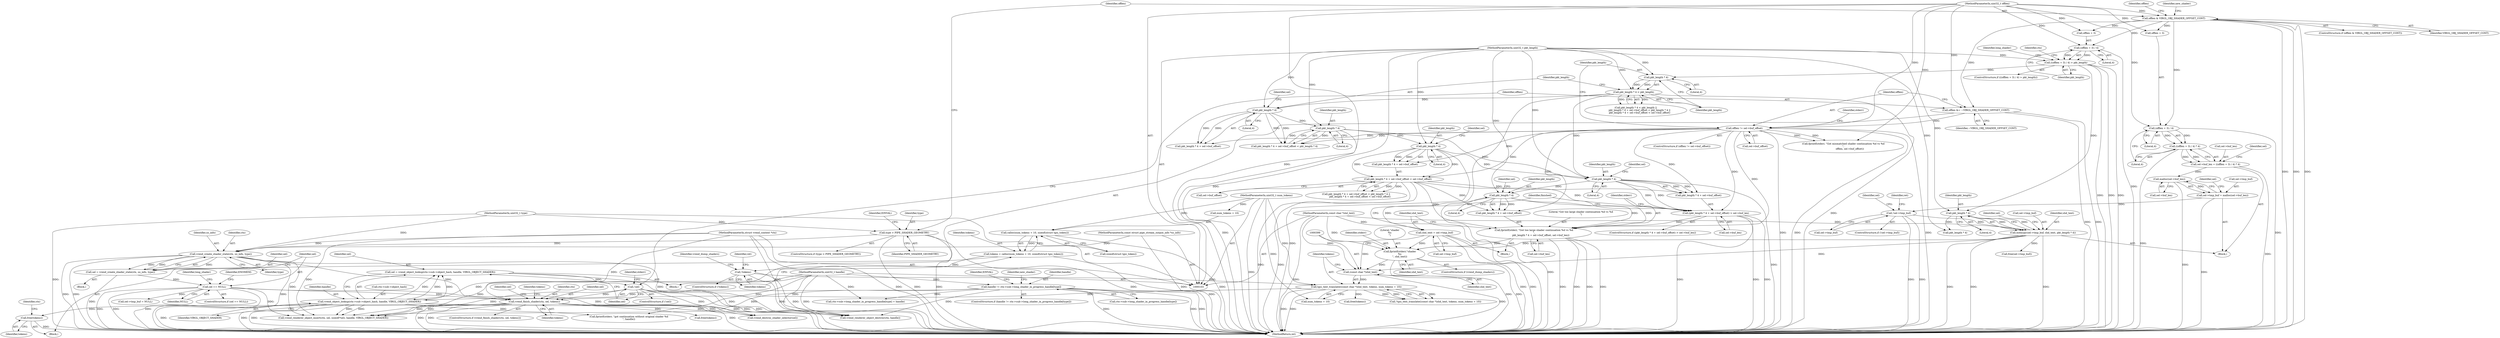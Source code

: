 digraph "0_virglrenderer_93761787b29f37fa627dea9082cdfc1a1ec608d6@API" {
"1000435" [label="(Call,free(tokens))"];
"1000413" [label="(Call,vrend_finish_shader(ctx, sel, tokens))"];
"1000188" [label="(Call,vrend_create_shader_state(ctx, so_info, type))"];
"1000104" [label="(MethodParameterIn,struct vrend_context *ctx)"];
"1000106" [label="(MethodParameterIn,const struct pipe_stream_output_info *so_info)"];
"1000132" [label="(Call,type > PIPE_SHADER_GEOMETRY)"];
"1000110" [label="(MethodParameterIn,uint32_t type)"];
"1000193" [label="(Call,sel == NULL)"];
"1000186" [label="(Call,sel = vrend_create_shader_state(ctx, so_info, type))"];
"1000271" [label="(Call,!sel)"];
"1000260" [label="(Call,sel = vrend_object_lookup(ctx->sub->object_hash, handle, VIRGL_OBJECT_SHADER))"];
"1000262" [label="(Call,vrend_object_lookup(ctx->sub->object_hash, handle, VIRGL_OBJECT_SHADER))"];
"1000172" [label="(Call,handle != ctx->sub->long_shader_in_progress_handle[type])"];
"1000105" [label="(MethodParameterIn,uint32_t handle)"];
"1000397" [label="(Call,tgsi_text_translate((const char *)shd_text, tokens, num_tokens + 10))"];
"1000398" [label="(Call,(const char *)shd_text)"];
"1000364" [label="(Call,shd_text = sel->tmp_buf)"];
"1000107" [label="(MethodParameterIn,const char *shd_text)"];
"1000391" [label="(Call,fprintf(stderr,\"shader\n%s\n\", shd_text))"];
"1000351" [label="(Call,fprintf(stderr, \"Got too large shader continuation %d vs %d\n\",\n                  pkt_length * 4 + sel->buf_offset, sel->buf_len))"];
"1000355" [label="(Call,pkt_length * 4)"];
"1000341" [label="(Call,pkt_length * 4)"];
"1000305" [label="(Call,pkt_length * 4 < pkt_length)"];
"1000306" [label="(Call,pkt_length * 4)"];
"1000146" [label="(Call,((offlen + 3) / 4) > pkt_length)"];
"1000147" [label="(Call,(offlen + 3) / 4)"];
"1000138" [label="(Call,offlen & VIRGL_OBJ_SHADER_OFFSET_CONT)"];
"1000108" [label="(MethodParameterIn,uint32_t offlen)"];
"1000111" [label="(MethodParameterIn,uint32_t pkt_length)"];
"1000324" [label="(Call,pkt_length * 4)"];
"1000319" [label="(Call,pkt_length * 4)"];
"1000313" [label="(Call,pkt_length * 4)"];
"1000322" [label="(Call,pkt_length * 4 + sel->buf_offset < sel->buf_offset)"];
"1000286" [label="(Call,offlen != sel->buf_offset)"];
"1000282" [label="(Call,offlen &= ~VIRGL_OBJ_SHADER_OFFSET_CONT)"];
"1000339" [label="(Call,(pkt_length * 4 + sel->buf_offset) > sel->buf_len)"];
"1000230" [label="(Call,memcpy(sel->tmp_buf, shd_text, pkt_length * 4))"];
"1000221" [label="(Call,!sel->tmp_buf)"];
"1000212" [label="(Call,sel->tmp_buf = malloc(sel->buf_len))"];
"1000216" [label="(Call,malloc(sel->buf_len))"];
"1000201" [label="(Call,sel->buf_len = ((offlen + 3) / 4) * 4)"];
"1000205" [label="(Call,((offlen + 3) / 4) * 4)"];
"1000206" [label="(Call,(offlen + 3) / 4)"];
"1000235" [label="(Call,pkt_length * 4)"];
"1000382" [label="(Call,!tokens)"];
"1000373" [label="(Call,tokens = calloc(num_tokens + 10, sizeof(struct tgsi_token)))"];
"1000375" [label="(Call,calloc(num_tokens + 10, sizeof(struct tgsi_token)))"];
"1000109" [label="(MethodParameterIn,uint32_t num_tokens)"];
"1000412" [label="(ControlStructure,if (vrend_finish_shader(ctx, sel, tokens)))"];
"1000188" [label="(Call,vrend_create_shader_state(ctx, so_info, type))"];
"1000131" [label="(ControlStructure,if (type > PIPE_SHADER_GEOMETRY))"];
"1000343" [label="(Literal,4)"];
"1000347" [label="(Call,sel->buf_len)"];
"1000390" [label="(Identifier,vrend_dump_shaders)"];
"1000326" [label="(Literal,4)"];
"1000323" [label="(Call,pkt_length * 4 + sel->buf_offset)"];
"1000419" [label="(Identifier,tokens)"];
"1000194" [label="(Identifier,sel)"];
"1000414" [label="(Identifier,ctx)"];
"1000413" [label="(Call,vrend_finish_shader(ctx, sel, tokens))"];
"1000145" [label="(ControlStructure,if (((offlen + 3) / 4) > pkt_length))"];
"1000311" [label="(Call,pkt_length * 4 + sel->buf_offset < pkt_length * 4)"];
"1000338" [label="(ControlStructure,if ((pkt_length * 4 + sel->buf_offset) > sel->buf_len))"];
"1000206" [label="(Call,(offlen + 3) / 4)"];
"1000435" [label="(Call,free(tokens))"];
"1000189" [label="(Identifier,ctx)"];
"1000357" [label="(Literal,4)"];
"1000240" [label="(Identifier,sel)"];
"1000223" [label="(Identifier,sel)"];
"1000354" [label="(Call,pkt_length * 4 + sel->buf_offset)"];
"1000138" [label="(Call,offlen & VIRGL_OBJ_SHADER_OFFSET_CONT)"];
"1000310" [label="(Call,pkt_length * 4 + sel->buf_offset < pkt_length * 4 ||\n          pkt_length * 4 + sel->buf_offset < sel->buf_offset)"];
"1000271" [label="(Call,!sel)"];
"1000351" [label="(Call,fprintf(stderr, \"Got too large shader continuation %d vs %d\n\",\n                  pkt_length * 4 + sel->buf_offset, sel->buf_len))"];
"1000309" [label="(Identifier,pkt_length)"];
"1000105" [label="(MethodParameterIn,uint32_t handle)"];
"1000286" [label="(Call,offlen != sel->buf_offset)"];
"1000221" [label="(Call,!sel->tmp_buf)"];
"1000222" [label="(Call,sel->tmp_buf)"];
"1000345" [label="(Identifier,sel)"];
"1000268" [label="(Identifier,handle)"];
"1000383" [label="(Identifier,tokens)"];
"1000231" [label="(Call,sel->tmp_buf)"];
"1000305" [label="(Call,pkt_length * 4 < pkt_length)"];
"1000146" [label="(Call,((offlen + 3) / 4) > pkt_length)"];
"1000400" [label="(Identifier,shd_text)"];
"1000353" [label="(Literal,\"Got too large shader continuation %d vs %d\n\")"];
"1000182" [label="(Identifier,EINVAL)"];
"1000109" [label="(MethodParameterIn,uint32_t num_tokens)"];
"1000393" [label="(Literal,\"shader\n%s\n\")"];
"1000339" [label="(Call,(pkt_length * 4 + sel->buf_offset) > sel->buf_len)"];
"1000111" [label="(MethodParameterIn,uint32_t pkt_length)"];
"1000217" [label="(Call,sel->buf_len)"];
"1000430" [label="(Call,sel->tmp_buf = NULL)"];
"1000370" [label="(Identifier,finished)"];
"1000314" [label="(Identifier,pkt_length)"];
"1000184" [label="(Identifier,new_shader)"];
"1000205" [label="(Call,((offlen + 3) / 4) * 4)"];
"1000330" [label="(Call,sel->buf_offset)"];
"1000211" [label="(Literal,4)"];
"1000391" [label="(Call,fprintf(stderr,\"shader\n%s\n\", shd_text))"];
"1000187" [label="(Identifier,sel)"];
"1000142" [label="(Identifier,new_shader)"];
"1000397" [label="(Call,tgsi_text_translate((const char *)shd_text, tokens, num_tokens + 10))"];
"1000355" [label="(Call,pkt_length * 4)"];
"1000213" [label="(Call,sel->tmp_buf)"];
"1000306" [label="(Call,pkt_length * 4)"];
"1000192" [label="(ControlStructure,if (sel == NULL))"];
"1000214" [label="(Identifier,sel)"];
"1000328" [label="(Identifier,sel)"];
"1000283" [label="(Identifier,offlen)"];
"1000382" [label="(Call,!tokens)"];
"1000307" [label="(Identifier,pkt_length)"];
"1000232" [label="(Identifier,sel)"];
"1000389" [label="(ControlStructure,if (vrend_dump_shaders))"];
"1000242" [label="(Call,pkt_length * 4)"];
"1000230" [label="(Call,memcpy(sel->tmp_buf, shd_text, pkt_length * 4))"];
"1000304" [label="(Call,pkt_length * 4 < pkt_length ||\n          pkt_length * 4 + sel->buf_offset < pkt_length * 4 ||\n          pkt_length * 4 + sel->buf_offset < sel->buf_offset)"];
"1000195" [label="(Identifier,NULL)"];
"1000137" [label="(ControlStructure,if (offlen & VIRGL_OBJ_SHADER_OFFSET_CONT))"];
"1000207" [label="(Call,offlen + 3)"];
"1000317" [label="(Identifier,sel)"];
"1000364" [label="(Call,shd_text = sel->tmp_buf)"];
"1000292" [label="(Call,fprintf(stderr, \"Got mismatched shader continuation %d vs %d\n\",\n                 offlen, sel->buf_offset))"];
"1000262" [label="(Call,vrend_object_lookup(ctx->sub->object_hash, handle, VIRGL_OBJECT_SHADER))"];
"1000342" [label="(Identifier,pkt_length)"];
"1000110" [label="(MethodParameterIn,uint32_t type)"];
"1000236" [label="(Identifier,pkt_length)"];
"1000149" [label="(Identifier,offlen)"];
"1000398" [label="(Call,(const char *)shd_text)"];
"1000270" [label="(ControlStructure,if (!sel))"];
"1000160" [label="(Identifier,ctx)"];
"1000272" [label="(Identifier,sel)"];
"1000134" [label="(Identifier,PIPE_SHADER_GEOMETRY)"];
"1000132" [label="(Call,type > PIPE_SHADER_GEOMETRY)"];
"1000476" [label="(Call,vrend_renderer_object_destroy(ctx, handle))"];
"1000174" [label="(Call,ctx->sub->long_shader_in_progress_handle[type])"];
"1000235" [label="(Call,pkt_length * 4)"];
"1000375" [label="(Call,calloc(num_tokens + 10, sizeof(struct tgsi_token)))"];
"1000376" [label="(Call,num_tokens + 10)"];
"1000171" [label="(ControlStructure,if (handle != ctx->sub->long_shader_in_progress_handle[type]))"];
"1000133" [label="(Identifier,type)"];
"1000394" [label="(Identifier,shd_text)"];
"1000237" [label="(Literal,4)"];
"1000261" [label="(Identifier,sel)"];
"1000293" [label="(Identifier,stderr)"];
"1000401" [label="(Identifier,tokens)"];
"1000260" [label="(Call,sel = vrend_object_lookup(ctx->sub->object_hash, handle, VIRGL_OBJECT_SHADER))"];
"1000392" [label="(Identifier,stderr)"];
"1000152" [label="(Identifier,pkt_length)"];
"1000201" [label="(Call,sel->buf_len = ((offlen + 3) / 4) * 4)"];
"1000259" [label="(Block,)"];
"1000200" [label="(Block,)"];
"1000415" [label="(Identifier,sel)"];
"1000282" [label="(Call,offlen &= ~VIRGL_OBJ_SHADER_OFFSET_CONT)"];
"1000321" [label="(Literal,4)"];
"1000220" [label="(ControlStructure,if (!sel->tmp_buf))"];
"1000104" [label="(MethodParameterIn,struct vrend_context *ctx)"];
"1000322" [label="(Call,pkt_length * 4 + sel->buf_offset < sel->buf_offset)"];
"1000312" [label="(Call,pkt_length * 4 + sel->buf_offset)"];
"1000173" [label="(Identifier,handle)"];
"1000234" [label="(Identifier,shd_text)"];
"1000140" [label="(Identifier,VIRGL_OBJ_SHADER_OFFSET_CONT)"];
"1000284" [label="(Identifier,~VIRGL_OBJ_SHADER_OFFSET_CONT)"];
"1000148" [label="(Call,offlen + 3)"];
"1000313" [label="(Call,pkt_length * 4)"];
"1000315" [label="(Literal,4)"];
"1000325" [label="(Identifier,pkt_length)"];
"1000416" [label="(Identifier,tokens)"];
"1000191" [label="(Identifier,type)"];
"1000441" [label="(Identifier,ctx)"];
"1000426" [label="(Call,free(sel->tmp_buf))"];
"1000193" [label="(Call,sel == NULL)"];
"1000287" [label="(Identifier,offlen)"];
"1000436" [label="(Identifier,tokens)"];
"1000185" [label="(Block,)"];
"1000324" [label="(Call,pkt_length * 4)"];
"1000216" [label="(Call,malloc(sel->buf_len))"];
"1000308" [label="(Literal,4)"];
"1000263" [label="(Call,ctx->sub->object_hash)"];
"1000451" [label="(Call,vrend_renderer_object_insert(ctx, sel, sizeof(*sel), handle, VIRGL_OBJECT_SHADER))"];
"1000269" [label="(Identifier,VIRGL_OBJECT_SHADER)"];
"1000381" [label="(ControlStructure,if (!tokens))"];
"1000245" [label="(Call,ctx->sub->long_shader_in_progress_handle[type] = handle)"];
"1000386" [label="(Identifier,ret)"];
"1000197" [label="(Identifier,ENOMEM)"];
"1000190" [label="(Identifier,so_info)"];
"1000356" [label="(Identifier,pkt_length)"];
"1000107" [label="(MethodParameterIn,const char *shd_text)"];
"1000374" [label="(Identifier,tokens)"];
"1000406" [label="(Call,free(tokens))"];
"1000473" [label="(Call,vrend_destroy_shader_selector(sel))"];
"1000365" [label="(Identifier,shd_text)"];
"1000373" [label="(Call,tokens = calloc(num_tokens + 10, sizeof(struct tgsi_token)))"];
"1000396" [label="(Call,!tgsi_text_translate((const char *)shd_text, tokens, num_tokens + 10))"];
"1000274" [label="(Call,fprintf(stderr, \"got continuation without original shader %d\n\", handle))"];
"1000428" [label="(Identifier,sel)"];
"1000154" [label="(Identifier,long_shader)"];
"1000418" [label="(Call,free(tokens))"];
"1000210" [label="(Literal,4)"];
"1000481" [label="(MethodReturn,int)"];
"1000147" [label="(Call,(offlen + 3) / 4)"];
"1000402" [label="(Call,num_tokens + 10)"];
"1000371" [label="(Block,)"];
"1000186" [label="(Call,sel = vrend_create_shader_state(ctx, so_info, type))"];
"1000341" [label="(Call,pkt_length * 4)"];
"1000172" [label="(Call,handle != ctx->sub->long_shader_in_progress_handle[type])"];
"1000340" [label="(Call,pkt_length * 4 + sel->buf_offset)"];
"1000350" [label="(Block,)"];
"1000106" [label="(MethodParameterIn,const struct pipe_stream_output_info *so_info)"];
"1000202" [label="(Call,sel->buf_len)"];
"1000212" [label="(Call,sel->tmp_buf = malloc(sel->buf_len))"];
"1000151" [label="(Literal,4)"];
"1000139" [label="(Identifier,offlen)"];
"1000199" [label="(Identifier,long_shader)"];
"1000359" [label="(Identifier,sel)"];
"1000108" [label="(MethodParameterIn,uint32_t offlen)"];
"1000227" [label="(Identifier,ret)"];
"1000379" [label="(Call,sizeof(struct tgsi_token))"];
"1000319" [label="(Call,pkt_length * 4)"];
"1000352" [label="(Identifier,stderr)"];
"1000361" [label="(Call,sel->buf_len)"];
"1000275" [label="(Identifier,stderr)"];
"1000366" [label="(Call,sel->tmp_buf)"];
"1000285" [label="(ControlStructure,if (offlen != sel->buf_offset))"];
"1000320" [label="(Identifier,pkt_length)"];
"1000288" [label="(Call,sel->buf_offset)"];
"1000136" [label="(Identifier,EINVAL)"];
"1000435" -> "1000371"  [label="AST: "];
"1000435" -> "1000436"  [label="CFG: "];
"1000436" -> "1000435"  [label="AST: "];
"1000441" -> "1000435"  [label="CFG: "];
"1000435" -> "1000481"  [label="DDG: "];
"1000413" -> "1000435"  [label="DDG: "];
"1000413" -> "1000412"  [label="AST: "];
"1000413" -> "1000416"  [label="CFG: "];
"1000414" -> "1000413"  [label="AST: "];
"1000415" -> "1000413"  [label="AST: "];
"1000416" -> "1000413"  [label="AST: "];
"1000419" -> "1000413"  [label="CFG: "];
"1000428" -> "1000413"  [label="CFG: "];
"1000413" -> "1000481"  [label="DDG: "];
"1000413" -> "1000481"  [label="DDG: "];
"1000413" -> "1000481"  [label="DDG: "];
"1000188" -> "1000413"  [label="DDG: "];
"1000104" -> "1000413"  [label="DDG: "];
"1000193" -> "1000413"  [label="DDG: "];
"1000271" -> "1000413"  [label="DDG: "];
"1000397" -> "1000413"  [label="DDG: "];
"1000413" -> "1000418"  [label="DDG: "];
"1000413" -> "1000451"  [label="DDG: "];
"1000413" -> "1000451"  [label="DDG: "];
"1000413" -> "1000473"  [label="DDG: "];
"1000413" -> "1000476"  [label="DDG: "];
"1000188" -> "1000186"  [label="AST: "];
"1000188" -> "1000191"  [label="CFG: "];
"1000189" -> "1000188"  [label="AST: "];
"1000190" -> "1000188"  [label="AST: "];
"1000191" -> "1000188"  [label="AST: "];
"1000186" -> "1000188"  [label="CFG: "];
"1000188" -> "1000481"  [label="DDG: "];
"1000188" -> "1000481"  [label="DDG: "];
"1000188" -> "1000481"  [label="DDG: "];
"1000188" -> "1000186"  [label="DDG: "];
"1000188" -> "1000186"  [label="DDG: "];
"1000188" -> "1000186"  [label="DDG: "];
"1000104" -> "1000188"  [label="DDG: "];
"1000106" -> "1000188"  [label="DDG: "];
"1000132" -> "1000188"  [label="DDG: "];
"1000110" -> "1000188"  [label="DDG: "];
"1000188" -> "1000451"  [label="DDG: "];
"1000188" -> "1000476"  [label="DDG: "];
"1000104" -> "1000103"  [label="AST: "];
"1000104" -> "1000481"  [label="DDG: "];
"1000104" -> "1000451"  [label="DDG: "];
"1000104" -> "1000476"  [label="DDG: "];
"1000106" -> "1000103"  [label="AST: "];
"1000106" -> "1000481"  [label="DDG: "];
"1000132" -> "1000131"  [label="AST: "];
"1000132" -> "1000134"  [label="CFG: "];
"1000133" -> "1000132"  [label="AST: "];
"1000134" -> "1000132"  [label="AST: "];
"1000136" -> "1000132"  [label="CFG: "];
"1000139" -> "1000132"  [label="CFG: "];
"1000132" -> "1000481"  [label="DDG: "];
"1000132" -> "1000481"  [label="DDG: "];
"1000132" -> "1000481"  [label="DDG: "];
"1000110" -> "1000132"  [label="DDG: "];
"1000110" -> "1000103"  [label="AST: "];
"1000110" -> "1000481"  [label="DDG: "];
"1000193" -> "1000192"  [label="AST: "];
"1000193" -> "1000195"  [label="CFG: "];
"1000194" -> "1000193"  [label="AST: "];
"1000195" -> "1000193"  [label="AST: "];
"1000197" -> "1000193"  [label="CFG: "];
"1000199" -> "1000193"  [label="CFG: "];
"1000193" -> "1000481"  [label="DDG: "];
"1000193" -> "1000481"  [label="DDG: "];
"1000193" -> "1000481"  [label="DDG: "];
"1000186" -> "1000193"  [label="DDG: "];
"1000193" -> "1000430"  [label="DDG: "];
"1000193" -> "1000451"  [label="DDG: "];
"1000193" -> "1000473"  [label="DDG: "];
"1000186" -> "1000185"  [label="AST: "];
"1000187" -> "1000186"  [label="AST: "];
"1000194" -> "1000186"  [label="CFG: "];
"1000186" -> "1000481"  [label="DDG: "];
"1000271" -> "1000270"  [label="AST: "];
"1000271" -> "1000272"  [label="CFG: "];
"1000272" -> "1000271"  [label="AST: "];
"1000275" -> "1000271"  [label="CFG: "];
"1000283" -> "1000271"  [label="CFG: "];
"1000271" -> "1000481"  [label="DDG: "];
"1000271" -> "1000481"  [label="DDG: "];
"1000260" -> "1000271"  [label="DDG: "];
"1000271" -> "1000451"  [label="DDG: "];
"1000271" -> "1000473"  [label="DDG: "];
"1000260" -> "1000259"  [label="AST: "];
"1000260" -> "1000262"  [label="CFG: "];
"1000261" -> "1000260"  [label="AST: "];
"1000262" -> "1000260"  [label="AST: "];
"1000272" -> "1000260"  [label="CFG: "];
"1000260" -> "1000481"  [label="DDG: "];
"1000262" -> "1000260"  [label="DDG: "];
"1000262" -> "1000260"  [label="DDG: "];
"1000262" -> "1000260"  [label="DDG: "];
"1000262" -> "1000269"  [label="CFG: "];
"1000263" -> "1000262"  [label="AST: "];
"1000268" -> "1000262"  [label="AST: "];
"1000269" -> "1000262"  [label="AST: "];
"1000262" -> "1000481"  [label="DDG: "];
"1000262" -> "1000481"  [label="DDG: "];
"1000262" -> "1000481"  [label="DDG: "];
"1000172" -> "1000262"  [label="DDG: "];
"1000105" -> "1000262"  [label="DDG: "];
"1000262" -> "1000274"  [label="DDG: "];
"1000262" -> "1000451"  [label="DDG: "];
"1000262" -> "1000451"  [label="DDG: "];
"1000262" -> "1000476"  [label="DDG: "];
"1000172" -> "1000171"  [label="AST: "];
"1000172" -> "1000174"  [label="CFG: "];
"1000173" -> "1000172"  [label="AST: "];
"1000174" -> "1000172"  [label="AST: "];
"1000182" -> "1000172"  [label="CFG: "];
"1000184" -> "1000172"  [label="CFG: "];
"1000172" -> "1000481"  [label="DDG: "];
"1000172" -> "1000481"  [label="DDG: "];
"1000172" -> "1000481"  [label="DDG: "];
"1000105" -> "1000172"  [label="DDG: "];
"1000172" -> "1000245"  [label="DDG: "];
"1000172" -> "1000451"  [label="DDG: "];
"1000172" -> "1000476"  [label="DDG: "];
"1000105" -> "1000103"  [label="AST: "];
"1000105" -> "1000481"  [label="DDG: "];
"1000105" -> "1000245"  [label="DDG: "];
"1000105" -> "1000274"  [label="DDG: "];
"1000105" -> "1000451"  [label="DDG: "];
"1000105" -> "1000476"  [label="DDG: "];
"1000397" -> "1000396"  [label="AST: "];
"1000397" -> "1000402"  [label="CFG: "];
"1000398" -> "1000397"  [label="AST: "];
"1000401" -> "1000397"  [label="AST: "];
"1000402" -> "1000397"  [label="AST: "];
"1000396" -> "1000397"  [label="CFG: "];
"1000397" -> "1000481"  [label="DDG: "];
"1000397" -> "1000481"  [label="DDG: "];
"1000397" -> "1000396"  [label="DDG: "];
"1000397" -> "1000396"  [label="DDG: "];
"1000397" -> "1000396"  [label="DDG: "];
"1000398" -> "1000397"  [label="DDG: "];
"1000382" -> "1000397"  [label="DDG: "];
"1000109" -> "1000397"  [label="DDG: "];
"1000397" -> "1000406"  [label="DDG: "];
"1000398" -> "1000400"  [label="CFG: "];
"1000399" -> "1000398"  [label="AST: "];
"1000400" -> "1000398"  [label="AST: "];
"1000401" -> "1000398"  [label="CFG: "];
"1000398" -> "1000481"  [label="DDG: "];
"1000364" -> "1000398"  [label="DDG: "];
"1000391" -> "1000398"  [label="DDG: "];
"1000230" -> "1000398"  [label="DDG: "];
"1000107" -> "1000398"  [label="DDG: "];
"1000364" -> "1000350"  [label="AST: "];
"1000364" -> "1000366"  [label="CFG: "];
"1000365" -> "1000364"  [label="AST: "];
"1000366" -> "1000364"  [label="AST: "];
"1000370" -> "1000364"  [label="CFG: "];
"1000364" -> "1000481"  [label="DDG: "];
"1000364" -> "1000481"  [label="DDG: "];
"1000107" -> "1000364"  [label="DDG: "];
"1000364" -> "1000391"  [label="DDG: "];
"1000107" -> "1000103"  [label="AST: "];
"1000107" -> "1000481"  [label="DDG: "];
"1000107" -> "1000230"  [label="DDG: "];
"1000107" -> "1000391"  [label="DDG: "];
"1000391" -> "1000389"  [label="AST: "];
"1000391" -> "1000394"  [label="CFG: "];
"1000392" -> "1000391"  [label="AST: "];
"1000393" -> "1000391"  [label="AST: "];
"1000394" -> "1000391"  [label="AST: "];
"1000399" -> "1000391"  [label="CFG: "];
"1000391" -> "1000481"  [label="DDG: "];
"1000391" -> "1000481"  [label="DDG: "];
"1000351" -> "1000391"  [label="DDG: "];
"1000230" -> "1000391"  [label="DDG: "];
"1000351" -> "1000350"  [label="AST: "];
"1000351" -> "1000361"  [label="CFG: "];
"1000352" -> "1000351"  [label="AST: "];
"1000353" -> "1000351"  [label="AST: "];
"1000354" -> "1000351"  [label="AST: "];
"1000361" -> "1000351"  [label="AST: "];
"1000365" -> "1000351"  [label="CFG: "];
"1000351" -> "1000481"  [label="DDG: "];
"1000351" -> "1000481"  [label="DDG: "];
"1000351" -> "1000481"  [label="DDG: "];
"1000351" -> "1000481"  [label="DDG: "];
"1000355" -> "1000351"  [label="DDG: "];
"1000355" -> "1000351"  [label="DDG: "];
"1000322" -> "1000351"  [label="DDG: "];
"1000286" -> "1000351"  [label="DDG: "];
"1000339" -> "1000351"  [label="DDG: "];
"1000355" -> "1000354"  [label="AST: "];
"1000355" -> "1000357"  [label="CFG: "];
"1000356" -> "1000355"  [label="AST: "];
"1000357" -> "1000355"  [label="AST: "];
"1000359" -> "1000355"  [label="CFG: "];
"1000355" -> "1000481"  [label="DDG: "];
"1000355" -> "1000354"  [label="DDG: "];
"1000355" -> "1000354"  [label="DDG: "];
"1000341" -> "1000355"  [label="DDG: "];
"1000111" -> "1000355"  [label="DDG: "];
"1000341" -> "1000340"  [label="AST: "];
"1000341" -> "1000343"  [label="CFG: "];
"1000342" -> "1000341"  [label="AST: "];
"1000343" -> "1000341"  [label="AST: "];
"1000345" -> "1000341"  [label="CFG: "];
"1000341" -> "1000481"  [label="DDG: "];
"1000341" -> "1000339"  [label="DDG: "];
"1000341" -> "1000339"  [label="DDG: "];
"1000341" -> "1000340"  [label="DDG: "];
"1000341" -> "1000340"  [label="DDG: "];
"1000305" -> "1000341"  [label="DDG: "];
"1000324" -> "1000341"  [label="DDG: "];
"1000319" -> "1000341"  [label="DDG: "];
"1000111" -> "1000341"  [label="DDG: "];
"1000305" -> "1000304"  [label="AST: "];
"1000305" -> "1000309"  [label="CFG: "];
"1000306" -> "1000305"  [label="AST: "];
"1000309" -> "1000305"  [label="AST: "];
"1000314" -> "1000305"  [label="CFG: "];
"1000304" -> "1000305"  [label="CFG: "];
"1000305" -> "1000481"  [label="DDG: "];
"1000305" -> "1000481"  [label="DDG: "];
"1000305" -> "1000304"  [label="DDG: "];
"1000305" -> "1000304"  [label="DDG: "];
"1000306" -> "1000305"  [label="DDG: "];
"1000306" -> "1000305"  [label="DDG: "];
"1000111" -> "1000305"  [label="DDG: "];
"1000305" -> "1000313"  [label="DDG: "];
"1000306" -> "1000308"  [label="CFG: "];
"1000307" -> "1000306"  [label="AST: "];
"1000308" -> "1000306"  [label="AST: "];
"1000309" -> "1000306"  [label="CFG: "];
"1000146" -> "1000306"  [label="DDG: "];
"1000111" -> "1000306"  [label="DDG: "];
"1000146" -> "1000145"  [label="AST: "];
"1000146" -> "1000152"  [label="CFG: "];
"1000147" -> "1000146"  [label="AST: "];
"1000152" -> "1000146"  [label="AST: "];
"1000154" -> "1000146"  [label="CFG: "];
"1000160" -> "1000146"  [label="CFG: "];
"1000146" -> "1000481"  [label="DDG: "];
"1000146" -> "1000481"  [label="DDG: "];
"1000146" -> "1000481"  [label="DDG: "];
"1000147" -> "1000146"  [label="DDG: "];
"1000147" -> "1000146"  [label="DDG: "];
"1000111" -> "1000146"  [label="DDG: "];
"1000146" -> "1000235"  [label="DDG: "];
"1000147" -> "1000151"  [label="CFG: "];
"1000148" -> "1000147"  [label="AST: "];
"1000151" -> "1000147"  [label="AST: "];
"1000152" -> "1000147"  [label="CFG: "];
"1000147" -> "1000481"  [label="DDG: "];
"1000138" -> "1000147"  [label="DDG: "];
"1000108" -> "1000147"  [label="DDG: "];
"1000138" -> "1000137"  [label="AST: "];
"1000138" -> "1000140"  [label="CFG: "];
"1000139" -> "1000138"  [label="AST: "];
"1000140" -> "1000138"  [label="AST: "];
"1000142" -> "1000138"  [label="CFG: "];
"1000149" -> "1000138"  [label="CFG: "];
"1000138" -> "1000481"  [label="DDG: "];
"1000138" -> "1000481"  [label="DDG: "];
"1000138" -> "1000481"  [label="DDG: "];
"1000108" -> "1000138"  [label="DDG: "];
"1000138" -> "1000148"  [label="DDG: "];
"1000138" -> "1000206"  [label="DDG: "];
"1000138" -> "1000207"  [label="DDG: "];
"1000138" -> "1000282"  [label="DDG: "];
"1000108" -> "1000103"  [label="AST: "];
"1000108" -> "1000481"  [label="DDG: "];
"1000108" -> "1000148"  [label="DDG: "];
"1000108" -> "1000206"  [label="DDG: "];
"1000108" -> "1000207"  [label="DDG: "];
"1000108" -> "1000282"  [label="DDG: "];
"1000108" -> "1000286"  [label="DDG: "];
"1000108" -> "1000292"  [label="DDG: "];
"1000111" -> "1000103"  [label="AST: "];
"1000111" -> "1000481"  [label="DDG: "];
"1000111" -> "1000235"  [label="DDG: "];
"1000111" -> "1000242"  [label="DDG: "];
"1000111" -> "1000313"  [label="DDG: "];
"1000111" -> "1000319"  [label="DDG: "];
"1000111" -> "1000324"  [label="DDG: "];
"1000324" -> "1000323"  [label="AST: "];
"1000324" -> "1000326"  [label="CFG: "];
"1000325" -> "1000324"  [label="AST: "];
"1000326" -> "1000324"  [label="AST: "];
"1000328" -> "1000324"  [label="CFG: "];
"1000324" -> "1000481"  [label="DDG: "];
"1000324" -> "1000322"  [label="DDG: "];
"1000324" -> "1000322"  [label="DDG: "];
"1000324" -> "1000323"  [label="DDG: "];
"1000324" -> "1000323"  [label="DDG: "];
"1000319" -> "1000324"  [label="DDG: "];
"1000319" -> "1000311"  [label="AST: "];
"1000319" -> "1000321"  [label="CFG: "];
"1000320" -> "1000319"  [label="AST: "];
"1000321" -> "1000319"  [label="AST: "];
"1000311" -> "1000319"  [label="CFG: "];
"1000319" -> "1000481"  [label="DDG: "];
"1000319" -> "1000311"  [label="DDG: "];
"1000319" -> "1000311"  [label="DDG: "];
"1000313" -> "1000319"  [label="DDG: "];
"1000313" -> "1000312"  [label="AST: "];
"1000313" -> "1000315"  [label="CFG: "];
"1000314" -> "1000313"  [label="AST: "];
"1000315" -> "1000313"  [label="AST: "];
"1000317" -> "1000313"  [label="CFG: "];
"1000313" -> "1000311"  [label="DDG: "];
"1000313" -> "1000311"  [label="DDG: "];
"1000313" -> "1000312"  [label="DDG: "];
"1000313" -> "1000312"  [label="DDG: "];
"1000322" -> "1000310"  [label="AST: "];
"1000322" -> "1000330"  [label="CFG: "];
"1000323" -> "1000322"  [label="AST: "];
"1000330" -> "1000322"  [label="AST: "];
"1000310" -> "1000322"  [label="CFG: "];
"1000322" -> "1000481"  [label="DDG: "];
"1000322" -> "1000481"  [label="DDG: "];
"1000322" -> "1000310"  [label="DDG: "];
"1000322" -> "1000310"  [label="DDG: "];
"1000286" -> "1000322"  [label="DDG: "];
"1000322" -> "1000339"  [label="DDG: "];
"1000322" -> "1000340"  [label="DDG: "];
"1000322" -> "1000354"  [label="DDG: "];
"1000286" -> "1000285"  [label="AST: "];
"1000286" -> "1000288"  [label="CFG: "];
"1000287" -> "1000286"  [label="AST: "];
"1000288" -> "1000286"  [label="AST: "];
"1000293" -> "1000286"  [label="CFG: "];
"1000307" -> "1000286"  [label="CFG: "];
"1000286" -> "1000481"  [label="DDG: "];
"1000286" -> "1000481"  [label="DDG: "];
"1000286" -> "1000481"  [label="DDG: "];
"1000282" -> "1000286"  [label="DDG: "];
"1000286" -> "1000292"  [label="DDG: "];
"1000286" -> "1000292"  [label="DDG: "];
"1000286" -> "1000311"  [label="DDG: "];
"1000286" -> "1000312"  [label="DDG: "];
"1000286" -> "1000323"  [label="DDG: "];
"1000286" -> "1000339"  [label="DDG: "];
"1000286" -> "1000340"  [label="DDG: "];
"1000286" -> "1000354"  [label="DDG: "];
"1000282" -> "1000259"  [label="AST: "];
"1000282" -> "1000284"  [label="CFG: "];
"1000283" -> "1000282"  [label="AST: "];
"1000284" -> "1000282"  [label="AST: "];
"1000287" -> "1000282"  [label="CFG: "];
"1000282" -> "1000481"  [label="DDG: "];
"1000282" -> "1000481"  [label="DDG: "];
"1000339" -> "1000338"  [label="AST: "];
"1000339" -> "1000347"  [label="CFG: "];
"1000340" -> "1000339"  [label="AST: "];
"1000347" -> "1000339"  [label="AST: "];
"1000352" -> "1000339"  [label="CFG: "];
"1000370" -> "1000339"  [label="CFG: "];
"1000339" -> "1000481"  [label="DDG: "];
"1000339" -> "1000481"  [label="DDG: "];
"1000339" -> "1000481"  [label="DDG: "];
"1000230" -> "1000200"  [label="AST: "];
"1000230" -> "1000235"  [label="CFG: "];
"1000231" -> "1000230"  [label="AST: "];
"1000234" -> "1000230"  [label="AST: "];
"1000235" -> "1000230"  [label="AST: "];
"1000240" -> "1000230"  [label="CFG: "];
"1000230" -> "1000481"  [label="DDG: "];
"1000230" -> "1000481"  [label="DDG: "];
"1000230" -> "1000481"  [label="DDG: "];
"1000221" -> "1000230"  [label="DDG: "];
"1000235" -> "1000230"  [label="DDG: "];
"1000235" -> "1000230"  [label="DDG: "];
"1000230" -> "1000426"  [label="DDG: "];
"1000221" -> "1000220"  [label="AST: "];
"1000221" -> "1000222"  [label="CFG: "];
"1000222" -> "1000221"  [label="AST: "];
"1000227" -> "1000221"  [label="CFG: "];
"1000232" -> "1000221"  [label="CFG: "];
"1000221" -> "1000481"  [label="DDG: "];
"1000221" -> "1000481"  [label="DDG: "];
"1000212" -> "1000221"  [label="DDG: "];
"1000212" -> "1000200"  [label="AST: "];
"1000212" -> "1000216"  [label="CFG: "];
"1000213" -> "1000212"  [label="AST: "];
"1000216" -> "1000212"  [label="AST: "];
"1000223" -> "1000212"  [label="CFG: "];
"1000212" -> "1000481"  [label="DDG: "];
"1000216" -> "1000212"  [label="DDG: "];
"1000216" -> "1000217"  [label="CFG: "];
"1000217" -> "1000216"  [label="AST: "];
"1000216" -> "1000481"  [label="DDG: "];
"1000201" -> "1000216"  [label="DDG: "];
"1000201" -> "1000200"  [label="AST: "];
"1000201" -> "1000205"  [label="CFG: "];
"1000202" -> "1000201"  [label="AST: "];
"1000205" -> "1000201"  [label="AST: "];
"1000214" -> "1000201"  [label="CFG: "];
"1000201" -> "1000481"  [label="DDG: "];
"1000205" -> "1000201"  [label="DDG: "];
"1000205" -> "1000201"  [label="DDG: "];
"1000205" -> "1000211"  [label="CFG: "];
"1000206" -> "1000205"  [label="AST: "];
"1000211" -> "1000205"  [label="AST: "];
"1000205" -> "1000481"  [label="DDG: "];
"1000206" -> "1000205"  [label="DDG: "];
"1000206" -> "1000205"  [label="DDG: "];
"1000206" -> "1000210"  [label="CFG: "];
"1000207" -> "1000206"  [label="AST: "];
"1000210" -> "1000206"  [label="AST: "];
"1000211" -> "1000206"  [label="CFG: "];
"1000206" -> "1000481"  [label="DDG: "];
"1000235" -> "1000237"  [label="CFG: "];
"1000236" -> "1000235"  [label="AST: "];
"1000237" -> "1000235"  [label="AST: "];
"1000235" -> "1000242"  [label="DDG: "];
"1000382" -> "1000381"  [label="AST: "];
"1000382" -> "1000383"  [label="CFG: "];
"1000383" -> "1000382"  [label="AST: "];
"1000386" -> "1000382"  [label="CFG: "];
"1000390" -> "1000382"  [label="CFG: "];
"1000382" -> "1000481"  [label="DDG: "];
"1000382" -> "1000481"  [label="DDG: "];
"1000373" -> "1000382"  [label="DDG: "];
"1000373" -> "1000371"  [label="AST: "];
"1000373" -> "1000375"  [label="CFG: "];
"1000374" -> "1000373"  [label="AST: "];
"1000375" -> "1000373"  [label="AST: "];
"1000383" -> "1000373"  [label="CFG: "];
"1000373" -> "1000481"  [label="DDG: "];
"1000375" -> "1000373"  [label="DDG: "];
"1000375" -> "1000379"  [label="CFG: "];
"1000376" -> "1000375"  [label="AST: "];
"1000379" -> "1000375"  [label="AST: "];
"1000375" -> "1000481"  [label="DDG: "];
"1000109" -> "1000375"  [label="DDG: "];
"1000109" -> "1000103"  [label="AST: "];
"1000109" -> "1000481"  [label="DDG: "];
"1000109" -> "1000376"  [label="DDG: "];
"1000109" -> "1000402"  [label="DDG: "];
}
